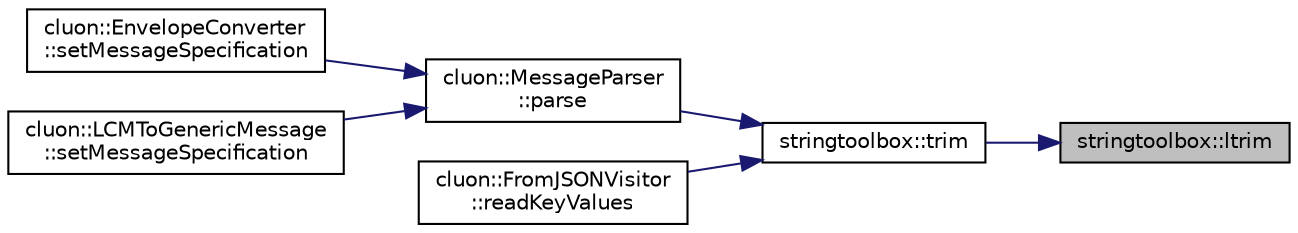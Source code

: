 digraph "stringtoolbox::ltrim"
{
 // LATEX_PDF_SIZE
  edge [fontname="Helvetica",fontsize="10",labelfontname="Helvetica",labelfontsize="10"];
  node [fontname="Helvetica",fontsize="10",shape=record];
  rankdir="RL";
  Node1 [label="stringtoolbox::ltrim",height=0.2,width=0.4,color="black", fillcolor="grey75", style="filled", fontcolor="black",tooltip=" "];
  Node1 -> Node2 [dir="back",color="midnightblue",fontsize="10",style="solid",fontname="Helvetica"];
  Node2 [label="stringtoolbox::trim",height=0.2,width=0.4,color="black", fillcolor="white", style="filled",URL="$namespacestringtoolbox.html#a96eeb4e50ddaab510b51a18071deb6f4",tooltip=" "];
  Node2 -> Node3 [dir="back",color="midnightblue",fontsize="10",style="solid",fontname="Helvetica"];
  Node3 [label="cluon::MessageParser\l::parse",height=0.2,width=0.4,color="black", fillcolor="white", style="filled",URL="$classcluon_1_1MessageParser.html#a6ba94f0f1b6a790d8fe436ffa2512892",tooltip=" "];
  Node3 -> Node4 [dir="back",color="midnightblue",fontsize="10",style="solid",fontname="Helvetica"];
  Node4 [label="cluon::EnvelopeConverter\l::setMessageSpecification",height=0.2,width=0.4,color="black", fillcolor="white", style="filled",URL="$classcluon_1_1EnvelopeConverter.html#af4879d33814e727df61273fdd4ed973b",tooltip=" "];
  Node3 -> Node5 [dir="back",color="midnightblue",fontsize="10",style="solid",fontname="Helvetica"];
  Node5 [label="cluon::LCMToGenericMessage\l::setMessageSpecification",height=0.2,width=0.4,color="black", fillcolor="white", style="filled",URL="$classcluon_1_1LCMToGenericMessage.html#ae807e1b1dc231c340d8360a1297f0488",tooltip=" "];
  Node2 -> Node6 [dir="back",color="midnightblue",fontsize="10",style="solid",fontname="Helvetica"];
  Node6 [label="cluon::FromJSONVisitor\l::readKeyValues",height=0.2,width=0.4,color="black", fillcolor="white", style="filled",URL="$classcluon_1_1FromJSONVisitor.html#ac5de314a65fd9244c50713401111b8d4",tooltip=" "];
}

